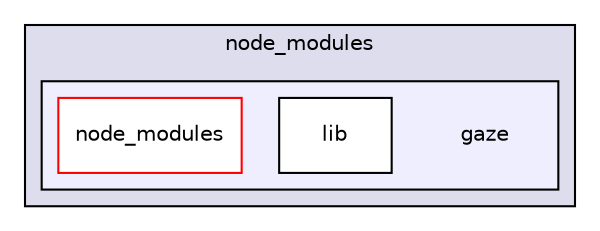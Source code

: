 digraph "gulp-src/node_modules/gulp/node_modules/vinyl-fs/node_modules/glob-watcher/node_modules/gaze" {
  compound=true
  node [ fontsize="10", fontname="Helvetica"];
  edge [ labelfontsize="10", labelfontname="Helvetica"];
  subgraph clusterdir_1b6e5aab9e9a75235bf7dd4f79a8d2e7 {
    graph [ bgcolor="#ddddee", pencolor="black", label="node_modules" fontname="Helvetica", fontsize="10", URL="dir_1b6e5aab9e9a75235bf7dd4f79a8d2e7.html"]
  subgraph clusterdir_26777cbb5ae4b6ce36c60e556d023dd0 {
    graph [ bgcolor="#eeeeff", pencolor="black", label="" URL="dir_26777cbb5ae4b6ce36c60e556d023dd0.html"];
    dir_26777cbb5ae4b6ce36c60e556d023dd0 [shape=plaintext label="gaze"];
    dir_07a941d7f4ca0a3a720207d00d078e78 [shape=box label="lib" color="black" fillcolor="white" style="filled" URL="dir_07a941d7f4ca0a3a720207d00d078e78.html"];
    dir_cff858f6def4e8deedca8fb09ddc3ec6 [shape=box label="node_modules" color="red" fillcolor="white" style="filled" URL="dir_cff858f6def4e8deedca8fb09ddc3ec6.html"];
  }
  }
}
